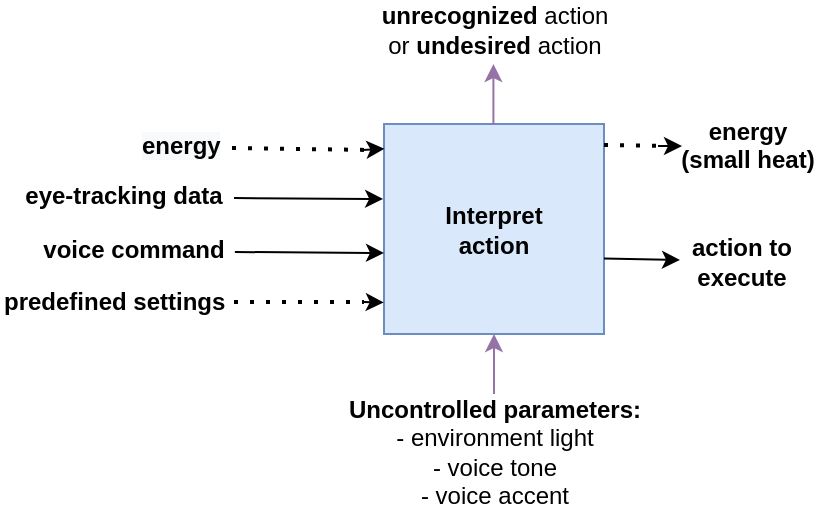 <mxfile version="16.6.4" type="device"><diagram id="avfqMDYM7OligPJeGbRa" name="Page-1"><mxGraphModel dx="823" dy="534" grid="0" gridSize="10" guides="1" tooltips="1" connect="1" arrows="1" fold="1" page="1" pageScale="1" pageWidth="827" pageHeight="1169" math="0" shadow="0"><root><mxCell id="0"/><mxCell id="1" parent="0"/><mxCell id="CAVvGMjkGJn76azP4-Fi-3" value="&lt;b&gt;Interpret&lt;br&gt;action&lt;/b&gt;" style="rounded=0;whiteSpace=wrap;html=1;fillColor=#dae8fc;strokeColor=#6c8ebf;" parent="1" vertex="1"><mxGeometry x="379" y="185" width="110" height="105" as="geometry"/></mxCell><mxCell id="CAVvGMjkGJn76azP4-Fi-23" value="&lt;b&gt;eye-tracking data&lt;/b&gt;" style="text;html=1;strokeColor=none;fillColor=none;align=center;verticalAlign=middle;whiteSpace=wrap;rounded=0;" parent="1" vertex="1"><mxGeometry x="194" y="206" width="110" height="30" as="geometry"/></mxCell><mxCell id="CAVvGMjkGJn76azP4-Fi-25" value="&lt;b&gt;voice command&lt;/b&gt;" style="text;html=1;strokeColor=none;fillColor=none;align=center;verticalAlign=middle;whiteSpace=wrap;rounded=0;" parent="1" vertex="1"><mxGeometry x="204" y="233" width="100" height="30" as="geometry"/></mxCell><mxCell id="CAVvGMjkGJn76azP4-Fi-26" value="" style="endArrow=classic;html=1;rounded=0;exitX=1;exitY=0.641;exitDx=0;exitDy=0;exitPerimeter=0;" parent="1" source="CAVvGMjkGJn76azP4-Fi-3" edge="1"><mxGeometry width="50" height="50" relative="1" as="geometry"><mxPoint x="320" y="280" as="sourcePoint"/><mxPoint x="527" y="253" as="targetPoint"/></mxGeometry></mxCell><mxCell id="CAVvGMjkGJn76azP4-Fi-27" value="&lt;b&gt;action to execute&lt;/b&gt;" style="text;html=1;strokeColor=none;fillColor=none;align=center;verticalAlign=middle;whiteSpace=wrap;rounded=0;" parent="1" vertex="1"><mxGeometry x="528" y="239" width="60" height="30" as="geometry"/></mxCell><mxCell id="Mw1OrEVAuR0_3bA_Pacz-1" value="&lt;b style=&quot;color: rgb(0 , 0 , 0) ; font-family: &amp;#34;helvetica&amp;#34; ; font-size: 12px ; font-style: normal ; letter-spacing: normal ; text-align: center ; text-indent: 0px ; text-transform: none ; word-spacing: 0px ; background-color: rgb(248 , 249 , 250)&quot;&gt;energy&lt;br&gt;&lt;/b&gt;" style="text;whiteSpace=wrap;html=1;" vertex="1" parent="1"><mxGeometry x="256" y="182" width="48" height="28" as="geometry"/></mxCell><mxCell id="Mw1OrEVAuR0_3bA_Pacz-2" value="&lt;div style=&quot;text-align: center&quot;&gt;&lt;span&gt;&lt;font face=&quot;helvetica&quot;&gt;&lt;b&gt;predefined settings&lt;/b&gt;&lt;/font&gt;&lt;/span&gt;&lt;/div&gt;" style="text;whiteSpace=wrap;html=1;" vertex="1" parent="1"><mxGeometry x="187" y="260" width="119" height="28" as="geometry"/></mxCell><mxCell id="Mw1OrEVAuR0_3bA_Pacz-3" value="" style="endArrow=none;dashed=1;html=1;dashPattern=1 3;strokeWidth=2;rounded=0;" edge="1" parent="1"><mxGeometry width="50" height="50" relative="1" as="geometry"><mxPoint x="303" y="197" as="sourcePoint"/><mxPoint x="373" y="198" as="targetPoint"/></mxGeometry></mxCell><mxCell id="Mw1OrEVAuR0_3bA_Pacz-4" value="" style="endArrow=classic;html=1;rounded=0;entryX=-0.004;entryY=0.357;entryDx=0;entryDy=0;entryPerimeter=0;" edge="1" parent="1" target="CAVvGMjkGJn76azP4-Fi-3"><mxGeometry width="50" height="50" relative="1" as="geometry"><mxPoint x="304" y="222" as="sourcePoint"/><mxPoint x="378" y="221" as="targetPoint"/></mxGeometry></mxCell><mxCell id="Mw1OrEVAuR0_3bA_Pacz-5" value="" style="endArrow=classic;html=1;rounded=0;entryX=-0.004;entryY=0.357;entryDx=0;entryDy=0;entryPerimeter=0;" edge="1" parent="1"><mxGeometry width="50" height="50" relative="1" as="geometry"><mxPoint x="304.44" y="249" as="sourcePoint"/><mxPoint x="379.0" y="249.485" as="targetPoint"/></mxGeometry></mxCell><mxCell id="Mw1OrEVAuR0_3bA_Pacz-7" value="" style="endArrow=classic;html=1;rounded=0;entryX=0.002;entryY=0.118;entryDx=0;entryDy=0;entryPerimeter=0;" edge="1" parent="1" target="CAVvGMjkGJn76azP4-Fi-3"><mxGeometry width="50" height="50" relative="1" as="geometry"><mxPoint x="368" y="198" as="sourcePoint"/><mxPoint x="377" y="197" as="targetPoint"/></mxGeometry></mxCell><mxCell id="Mw1OrEVAuR0_3bA_Pacz-8" value="" style="endArrow=none;dashed=1;html=1;dashPattern=1 3;strokeWidth=2;rounded=0;" edge="1" parent="1"><mxGeometry width="50" height="50" relative="1" as="geometry"><mxPoint x="304" y="274" as="sourcePoint"/><mxPoint x="369" y="274" as="targetPoint"/></mxGeometry></mxCell><mxCell id="Mw1OrEVAuR0_3bA_Pacz-9" value="" style="endArrow=classic;html=1;rounded=0;entryX=-0.001;entryY=0.85;entryDx=0;entryDy=0;entryPerimeter=0;" edge="1" parent="1" target="CAVvGMjkGJn76azP4-Fi-3"><mxGeometry width="50" height="50" relative="1" as="geometry"><mxPoint x="369" y="274" as="sourcePoint"/><mxPoint x="379" y="275" as="targetPoint"/></mxGeometry></mxCell><mxCell id="Mw1OrEVAuR0_3bA_Pacz-10" value="" style="endArrow=none;dashed=1;html=1;dashPattern=1 3;strokeWidth=2;rounded=0;" edge="1" parent="1"><mxGeometry width="50" height="50" relative="1" as="geometry"><mxPoint x="489" y="195.5" as="sourcePoint"/><mxPoint x="521" y="196" as="targetPoint"/></mxGeometry></mxCell><mxCell id="Mw1OrEVAuR0_3bA_Pacz-11" value="" style="endArrow=classic;html=1;rounded=0;" edge="1" parent="1"><mxGeometry width="50" height="50" relative="1" as="geometry"><mxPoint x="516" y="196" as="sourcePoint"/><mxPoint x="528" y="196" as="targetPoint"/></mxGeometry></mxCell><mxCell id="Mw1OrEVAuR0_3bA_Pacz-12" value="&lt;div style=&quot;text-align: center&quot;&gt;&lt;b style=&quot;font-family: &amp;#34;helvetica&amp;#34;&quot;&gt;energy (small heat)&lt;/b&gt;&lt;/div&gt;" style="text;whiteSpace=wrap;html=1;" vertex="1" parent="1"><mxGeometry x="521" y="175" width="78" height="42" as="geometry"/></mxCell><mxCell id="Mw1OrEVAuR0_3bA_Pacz-13" value="" style="endArrow=classic;html=1;rounded=0;entryX=0.5;entryY=1;entryDx=0;entryDy=0;fillColor=#e1d5e7;strokeColor=#9673a6;" edge="1" parent="1" target="CAVvGMjkGJn76azP4-Fi-3"><mxGeometry width="50" height="50" relative="1" as="geometry"><mxPoint x="434" y="320" as="sourcePoint"/><mxPoint x="417" y="231" as="targetPoint"/></mxGeometry></mxCell><mxCell id="Mw1OrEVAuR0_3bA_Pacz-14" value="" style="endArrow=classic;html=1;rounded=0;entryX=0.5;entryY=1;entryDx=0;entryDy=0;fillColor=#e1d5e7;strokeColor=#9673a6;" edge="1" parent="1"><mxGeometry width="50" height="50" relative="1" as="geometry"><mxPoint x="433.71" y="185" as="sourcePoint"/><mxPoint x="433.71" y="155.0" as="targetPoint"/></mxGeometry></mxCell><mxCell id="Mw1OrEVAuR0_3bA_Pacz-15" value="&lt;b&gt;Uncontrolled parameters:&lt;/b&gt;&lt;br&gt;- environment light&lt;br&gt;- voice tone&lt;br&gt;- voice accent" style="text;html=1;strokeColor=none;fillColor=none;align=center;verticalAlign=middle;whiteSpace=wrap;rounded=0;" vertex="1" parent="1"><mxGeometry x="354.5" y="317" width="159" height="63" as="geometry"/></mxCell><mxCell id="Mw1OrEVAuR0_3bA_Pacz-16" value="&lt;b&gt;unrecognized&lt;/b&gt; action or &lt;b&gt;undesired&lt;/b&gt; action" style="text;html=1;strokeColor=none;fillColor=none;align=center;verticalAlign=middle;whiteSpace=wrap;rounded=0;" vertex="1" parent="1"><mxGeometry x="374.75" y="123" width="118.5" height="30" as="geometry"/></mxCell></root></mxGraphModel></diagram></mxfile>